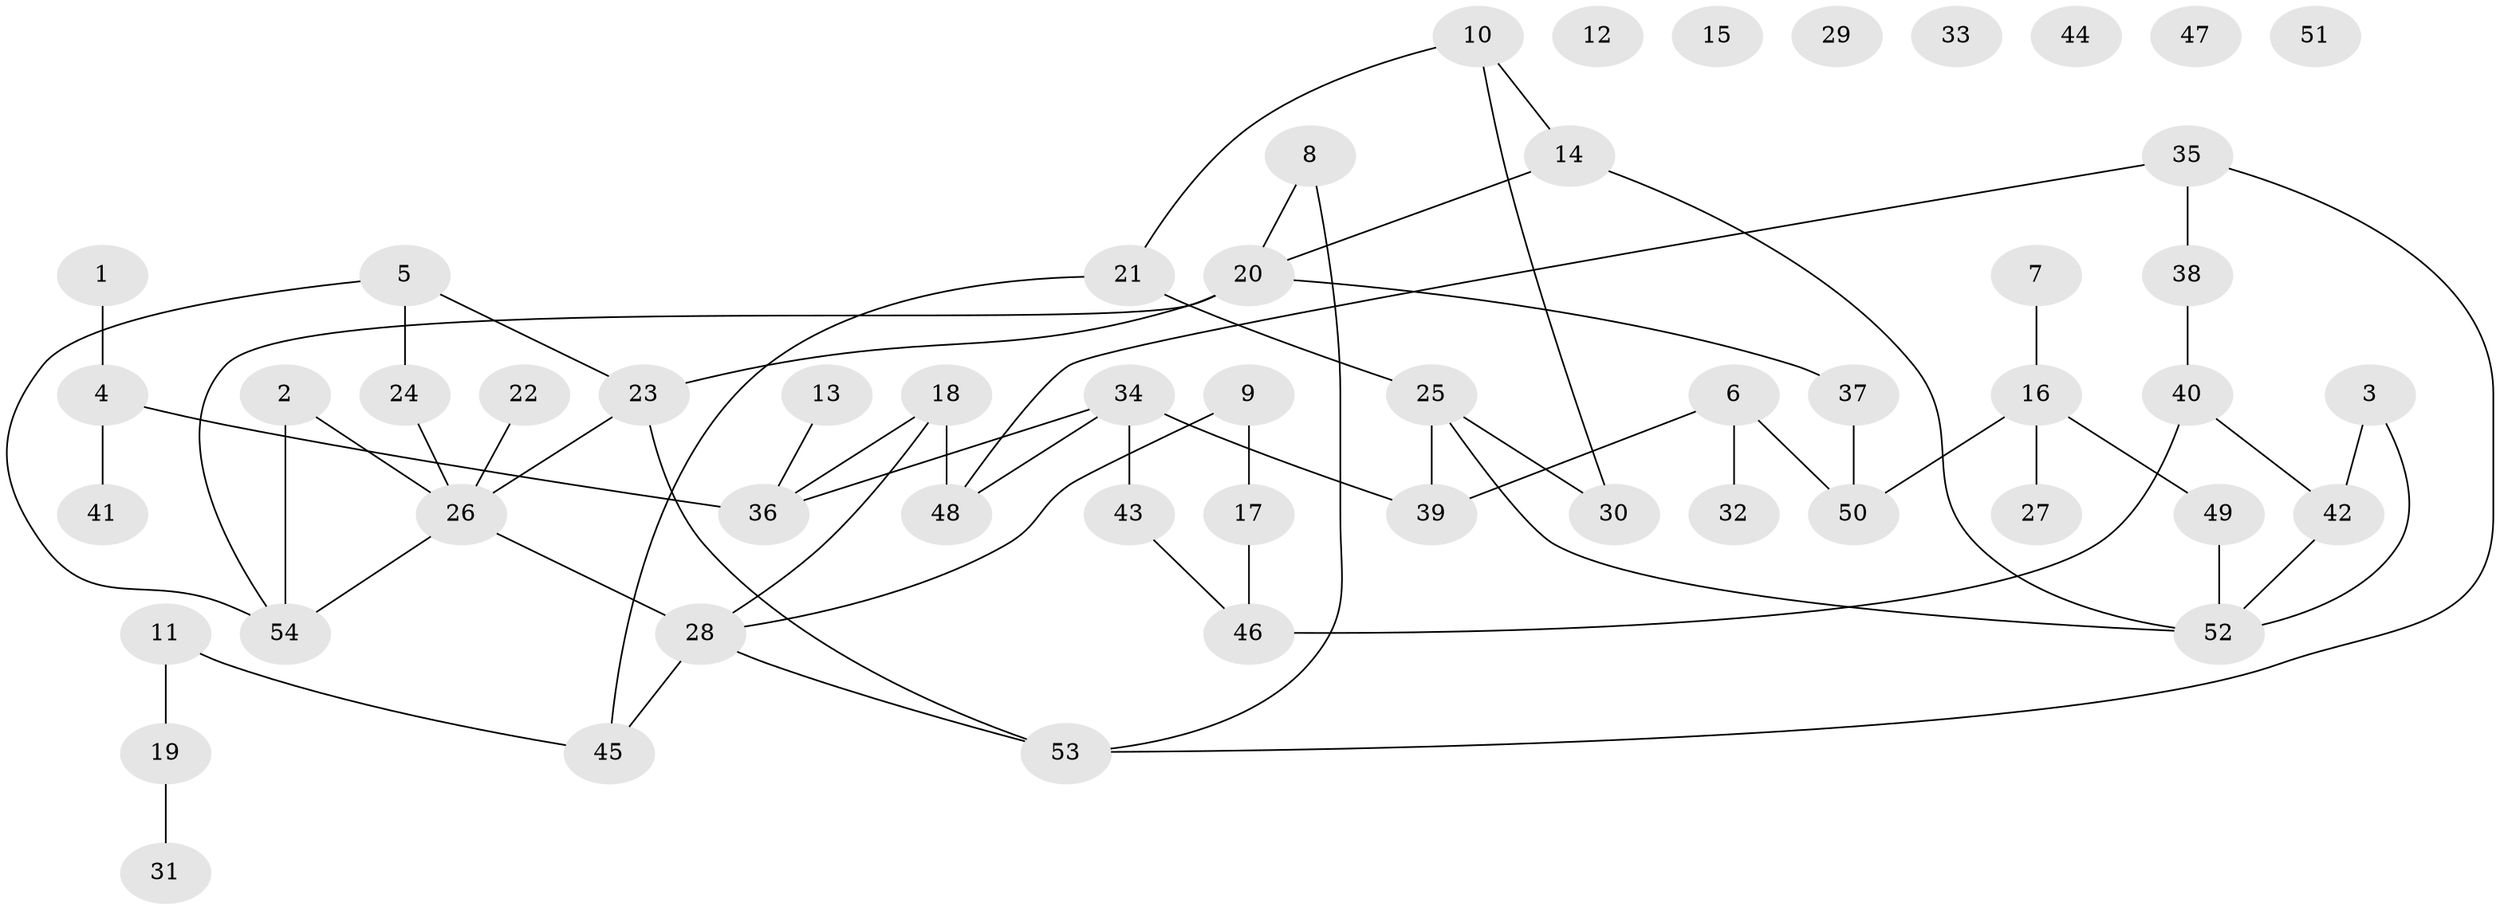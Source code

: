 // Generated by graph-tools (version 1.1) at 2025/00/03/09/25 03:00:53]
// undirected, 54 vertices, 64 edges
graph export_dot {
graph [start="1"]
  node [color=gray90,style=filled];
  1;
  2;
  3;
  4;
  5;
  6;
  7;
  8;
  9;
  10;
  11;
  12;
  13;
  14;
  15;
  16;
  17;
  18;
  19;
  20;
  21;
  22;
  23;
  24;
  25;
  26;
  27;
  28;
  29;
  30;
  31;
  32;
  33;
  34;
  35;
  36;
  37;
  38;
  39;
  40;
  41;
  42;
  43;
  44;
  45;
  46;
  47;
  48;
  49;
  50;
  51;
  52;
  53;
  54;
  1 -- 4;
  2 -- 26;
  2 -- 54;
  3 -- 42;
  3 -- 52;
  4 -- 36;
  4 -- 41;
  5 -- 23;
  5 -- 24;
  5 -- 54;
  6 -- 32;
  6 -- 39;
  6 -- 50;
  7 -- 16;
  8 -- 20;
  8 -- 53;
  9 -- 17;
  9 -- 28;
  10 -- 14;
  10 -- 21;
  10 -- 30;
  11 -- 19;
  11 -- 45;
  13 -- 36;
  14 -- 20;
  14 -- 52;
  16 -- 27;
  16 -- 49;
  16 -- 50;
  17 -- 46;
  18 -- 28;
  18 -- 36;
  18 -- 48;
  19 -- 31;
  20 -- 23;
  20 -- 37;
  20 -- 54;
  21 -- 25;
  21 -- 45;
  22 -- 26;
  23 -- 26;
  23 -- 53;
  24 -- 26;
  25 -- 30;
  25 -- 39;
  25 -- 52;
  26 -- 28;
  26 -- 54;
  28 -- 45;
  28 -- 53;
  34 -- 36;
  34 -- 39;
  34 -- 43;
  34 -- 48;
  35 -- 38;
  35 -- 48;
  35 -- 53;
  37 -- 50;
  38 -- 40;
  40 -- 42;
  40 -- 46;
  42 -- 52;
  43 -- 46;
  49 -- 52;
}
